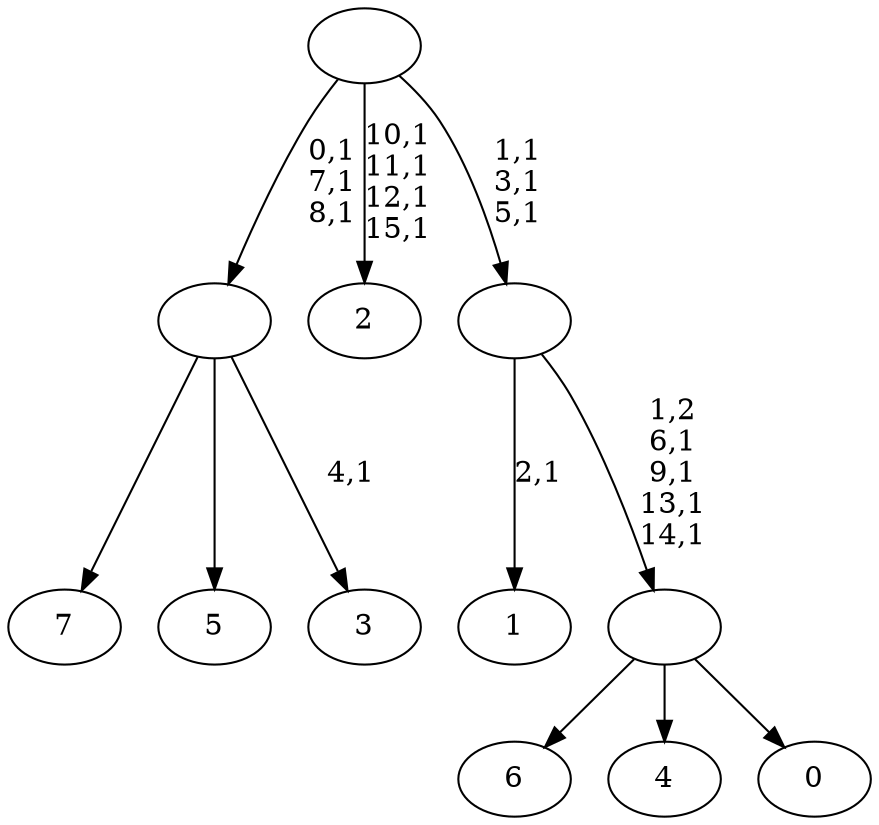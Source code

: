 digraph T {
	24 [label="7"]
	23 [label="6"]
	22 [label="5"]
	21 [label="4"]
	20 [label="3"]
	18 [label=""]
	15 [label="2"]
	10 [label="1"]
	8 [label="0"]
	7 [label=""]
	3 [label=""]
	0 [label=""]
	18 -> 20 [label="4,1"]
	18 -> 24 [label=""]
	18 -> 22 [label=""]
	7 -> 23 [label=""]
	7 -> 21 [label=""]
	7 -> 8 [label=""]
	3 -> 7 [label="1,2\n6,1\n9,1\n13,1\n14,1"]
	3 -> 10 [label="2,1"]
	0 -> 3 [label="1,1\n3,1\n5,1"]
	0 -> 15 [label="10,1\n11,1\n12,1\n15,1"]
	0 -> 18 [label="0,1\n7,1\n8,1"]
}
